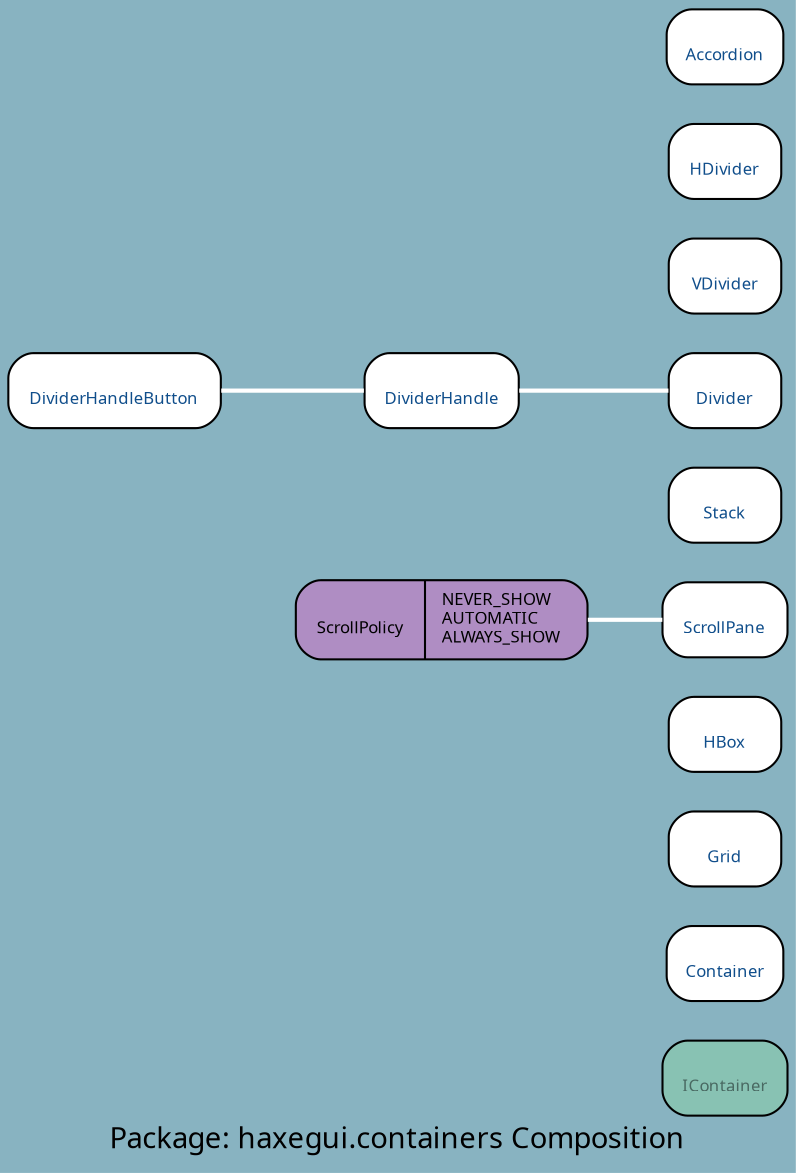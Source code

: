 digraph uml {
	graph [label="Package: haxegui.containers Composition", ratio=compress, rankdir=RL, smoothing=avg_dist, overlap=false, fontname="DejaVu Sans Condenesed", fontsize=14, bgcolor="#88B3C1", fontcolor=black];
	node [label="\N", fontname="DejaVu Sans Condenesed", fontsize=8, shape=record, color=black, fontcolor=black];
	edge [fontname="DejaVu Sans Condenesed", fontsize=8, color=black, fontcolor=black];
	graph [lp="189,12",
		bb="0,0,378,547"];
	"haxegui.containers.IContainer" [label="{\nIContainer}", fontcolor="#496962", style="rounded,filled", fillcolor="#88c2b3", URL="../types/haxegui/containers/IContainer.html", tooltip="\nIContainer", pos="347,43", rects="317,25,377,61", width="0.83", height="0.50"];
	"haxegui.containers.Container" [label="{\nContainer}", fontcolor="#104E8B", style="rounded,filled", fillcolor=white, URL="../types/haxegui/containers/Container.html", tooltip="\nContainer", pos="347,97", rects="319,79,376,115", width="0.78", height="0.50"];
	"haxegui.containers.Grid" [label="{\nGrid}", fontcolor="#104E8B", style="rounded,filled", fillcolor=white, URL="../types/haxegui/containers/Grid.html", tooltip="\nGrid", pos="347,151", rects="320,133,374,169", width="0.75", height="0.50"];
	"haxegui.containers.HBox" [label="{\nHBox}", fontcolor="#104E8B", style="rounded,filled", fillcolor=white, URL="../types/haxegui/containers/HBox.html", tooltip="\nHBox", pos="347,205", rects="320,187,374,223", width="0.75", height="0.50"];
	"haxegui.containers.ScrollPolicy" [label="{\nScrollPolicy|NEVER_SHOW\lAUTOMATIC\lALWAYS_SHOW\l}", style="rounded,filled", fillcolor="#af8dc3", pos="209,259", rects="139,240,203,278 203,240,280,278", width="1.94", height="0.53"];
	"haxegui.containers.ScrollPane" [label="{\nScrollPane}", fontcolor="#104E8B", style="rounded,filled", fillcolor=white, URL="../types/haxegui/containers/ScrollPane.html", tooltip="\nScrollPane", pos="347,259", rects="317,241,378,277", width="0.83", height="0.50"];
	"haxegui.containers.Stack" [label="{\nStack}", fontcolor="#104E8B", style="rounded,filled", fillcolor=white, URL="../types/haxegui/containers/Stack.html", tooltip="\nStack", pos="347,313", rects="320,295,374,331", width="0.75", height="0.50"];
	"haxegui.containers.DividerHandle" [label="{\nDividerHandle}", fontcolor="#104E8B", style="rounded,filled", fillcolor=white, URL="../types/haxegui/containers/DividerHandle.html", tooltip="\nDividerHandle", pos="209,367", rects="172,349,247,385", width="1.03", height="0.50"];
	"haxegui.containers.DividerHandleButton" [label="{\nDividerHandleButton}", fontcolor="#104E8B", style="rounded,filled", fillcolor=white, URL="../types/haxegui/containers/DividerHandleButton.html", tooltip="\nDividerHandleButton", pos="51,367", rects="0,349,102,385", width="1.42", height="0.50"];
	"haxegui.containers.Divider" [label="{\nDivider}", fontcolor="#104E8B", style="rounded,filled", fillcolor=white, URL="../types/haxegui/containers/Divider.html", tooltip="\nDivider", pos="347,367", rects="320,349,374,385", width="0.75", height="0.50"];
	"haxegui.containers.VDivider" [label="{\nVDivider}", fontcolor="#104E8B", style="rounded,filled", fillcolor=white, URL="../types/haxegui/containers/VDivider.html", tooltip="\nVDivider", pos="347,421", rects="320,403,374,439", width="0.75", height="0.50"];
	"haxegui.containers.HDivider" [label="{\nHDivider}", fontcolor="#104E8B", style="rounded,filled", fillcolor=white, URL="../types/haxegui/containers/HDivider.html", tooltip="\nHDivider", pos="347,475", rects="320,457,374,493", width="0.75", height="0.50"];
	"haxegui.containers.Accordion" [label="{\nAccordion}", fontcolor="#104E8B", style="rounded,filled", fillcolor=white, URL="../types/haxegui/containers/Accordion.html", tooltip="\nAccordion", pos="347,529", rects="319,511,376,547", width="0.78", height="0.50"];
	"haxegui.containers.ScrollPane" -> "haxegui.containers.ScrollPolicy" [color=white, style=bold, arrowhead=none, arrowtail=diamond, arrowsize=1, pos="s,317,259 305,259 297,259 288,259 280,259"];
	"haxegui.containers.DividerHandle" -> "haxegui.containers.DividerHandleButton" [color=white, style=bold, arrowhead=none, arrowtail=diamond, arrowsize=1, pos="s,172,367 160,367 142,367 121,367 102,367"];
	"haxegui.containers.Divider" -> "haxegui.containers.DividerHandle" [color=white, style=bold, arrowhead=none, arrowtail=diamond, arrowsize=1, pos="s,320,367 308,367 289,367 266,367 247,367"];
}
